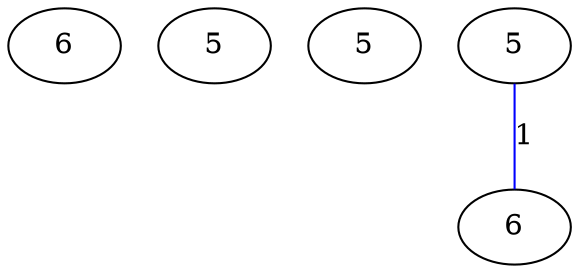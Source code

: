 graph G {
	0 [label="6"];
	1 [label="5"];
	2 [label="5"];
	3 [label="5"];
	4 [label="6"];
	3 -- 4 [label="1", color=blue];
}